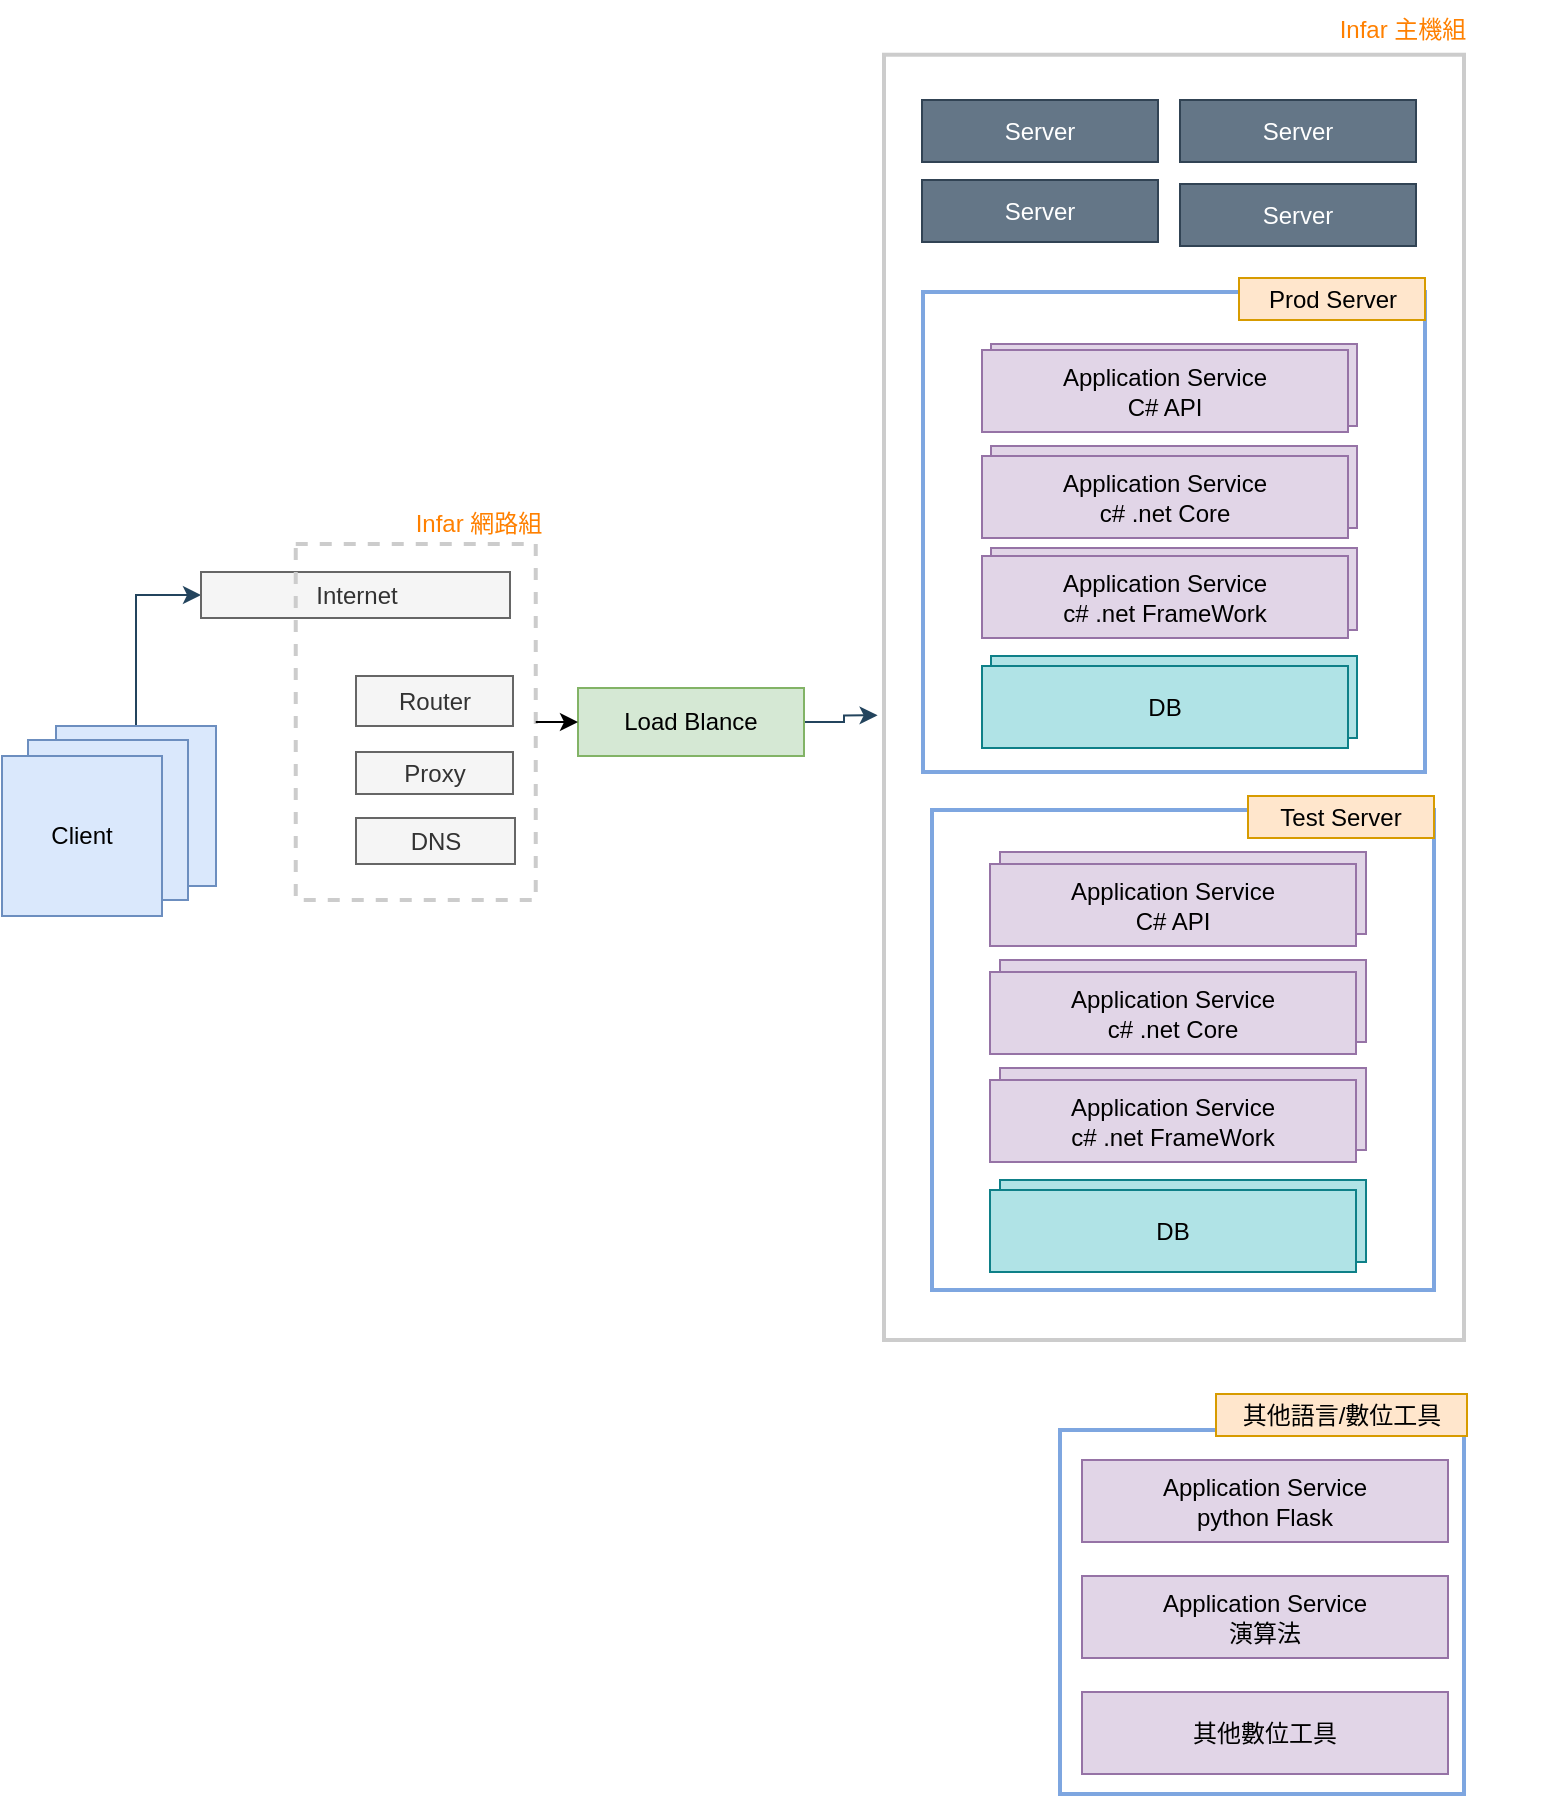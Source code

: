 <mxfile version="21.6.8" type="github">
  <diagram name="第 1 页" id="GXn9zXcnHCblyaYgwVXM">
    <mxGraphModel dx="965" dy="1159" grid="0" gridSize="10" guides="1" tooltips="1" connect="1" arrows="1" fold="1" page="0" pageScale="1" pageWidth="827" pageHeight="1169" background="none" math="0" shadow="0">
      <root>
        <mxCell id="0" />
        <mxCell id="1" parent="0" />
        <mxCell id="yXJxHn4UmGmvwY6EDVEq-56" value="" style="group;fontStyle=1" parent="1" vertex="1" connectable="0">
          <mxGeometry x="473" y="58" width="328.25" height="752" as="geometry" />
        </mxCell>
        <mxCell id="yXJxHn4UmGmvwY6EDVEq-54" value="" style="whiteSpace=wrap;html=1;fillColor=none;strokeWidth=2;strokeColor=#CCCCCC;" parent="yXJxHn4UmGmvwY6EDVEq-56" vertex="1">
          <mxGeometry y="27.36" width="290" height="642.64" as="geometry" />
        </mxCell>
        <mxCell id="yXJxHn4UmGmvwY6EDVEq-55" value="&lt;font color=&quot;#ff8000&quot;&gt;Infar 主機組&lt;/font&gt;" style="text;html=1;strokeColor=none;fillColor=none;align=center;verticalAlign=middle;whiteSpace=wrap;rounded=0;fontColor=#FFFFFF;" parent="yXJxHn4UmGmvwY6EDVEq-56" vertex="1">
          <mxGeometry x="189.5" width="138.75" height="30.404" as="geometry" />
        </mxCell>
        <mxCell id="yXJxHn4UmGmvwY6EDVEq-13" value="Server" style="whiteSpace=wrap;html=1;strokeColor=#314354;fillColor=#647687;fontColor=#ffffff;" parent="yXJxHn4UmGmvwY6EDVEq-56" vertex="1">
          <mxGeometry x="19" y="50" width="118" height="31" as="geometry" />
        </mxCell>
        <mxCell id="yXJxHn4UmGmvwY6EDVEq-82" value="Server" style="whiteSpace=wrap;html=1;strokeColor=#314354;fillColor=#647687;fontColor=#ffffff;" parent="yXJxHn4UmGmvwY6EDVEq-56" vertex="1">
          <mxGeometry x="148" y="50" width="118" height="31" as="geometry" />
        </mxCell>
        <mxCell id="yXJxHn4UmGmvwY6EDVEq-83" value="Server" style="whiteSpace=wrap;html=1;strokeColor=#314354;fillColor=#647687;fontColor=#ffffff;" parent="yXJxHn4UmGmvwY6EDVEq-56" vertex="1">
          <mxGeometry x="19" y="90" width="118" height="31" as="geometry" />
        </mxCell>
        <mxCell id="yXJxHn4UmGmvwY6EDVEq-84" value="Server" style="whiteSpace=wrap;html=1;strokeColor=#314354;fillColor=#647687;fontColor=#ffffff;" parent="yXJxHn4UmGmvwY6EDVEq-56" vertex="1">
          <mxGeometry x="148" y="92" width="118" height="31" as="geometry" />
        </mxCell>
        <mxCell id="yXJxHn4UmGmvwY6EDVEq-87" value="" style="group" parent="yXJxHn4UmGmvwY6EDVEq-56" vertex="1" connectable="0">
          <mxGeometry x="24" y="398" width="251" height="247" as="geometry" />
        </mxCell>
        <mxCell id="yXJxHn4UmGmvwY6EDVEq-49" value="" style="whiteSpace=wrap;html=1;fillColor=none;strokeWidth=2;strokeColor=#7EA6E0;" parent="yXJxHn4UmGmvwY6EDVEq-87" vertex="1">
          <mxGeometry y="7" width="251" height="240" as="geometry" />
        </mxCell>
        <mxCell id="yXJxHn4UmGmvwY6EDVEq-50" value="Test Server" style="whiteSpace=wrap;html=1;strokeColor=#d79b00;fillColor=#ffe6cc;" parent="yXJxHn4UmGmvwY6EDVEq-87" vertex="1">
          <mxGeometry x="158" width="93" height="21" as="geometry" />
        </mxCell>
        <mxCell id="yXJxHn4UmGmvwY6EDVEq-51" value="Application Service&lt;br&gt;c# .net Core" style="whiteSpace=wrap;html=1;strokeColor=#9673a6;fillColor=#e1d5e7;" parent="yXJxHn4UmGmvwY6EDVEq-87" vertex="1">
          <mxGeometry x="34" y="82" width="183" height="41" as="geometry" />
        </mxCell>
        <mxCell id="yXJxHn4UmGmvwY6EDVEq-52" value="Application Service&lt;br&gt;C# API" style="whiteSpace=wrap;html=1;strokeColor=#9673a6;fillColor=#e1d5e7;" parent="yXJxHn4UmGmvwY6EDVEq-87" vertex="1">
          <mxGeometry x="34" y="28" width="183" height="41" as="geometry" />
        </mxCell>
        <mxCell id="yXJxHn4UmGmvwY6EDVEq-53" value="Application Service&lt;br&gt;c# .net FrameWork" style="whiteSpace=wrap;html=1;strokeColor=#9673a6;fillColor=#e1d5e7;" parent="yXJxHn4UmGmvwY6EDVEq-87" vertex="1">
          <mxGeometry x="34" y="136" width="183" height="41" as="geometry" />
        </mxCell>
        <mxCell id="yXJxHn4UmGmvwY6EDVEq-58" value="DB" style="whiteSpace=wrap;html=1;strokeColor=#0e8088;fillColor=#b0e3e6;" parent="yXJxHn4UmGmvwY6EDVEq-87" vertex="1">
          <mxGeometry x="34" y="192" width="183" height="41" as="geometry" />
        </mxCell>
        <mxCell id="-iybKVtLJxFoyAWv4gZS-20" value="Application Service&lt;br&gt;C# API" style="whiteSpace=wrap;html=1;strokeColor=#9673a6;fillColor=#e1d5e7;" parent="yXJxHn4UmGmvwY6EDVEq-87" vertex="1">
          <mxGeometry x="29" y="34" width="183" height="41" as="geometry" />
        </mxCell>
        <mxCell id="-iybKVtLJxFoyAWv4gZS-21" value="Application Service&lt;br&gt;c# .net Core" style="whiteSpace=wrap;html=1;strokeColor=#9673a6;fillColor=#e1d5e7;" parent="yXJxHn4UmGmvwY6EDVEq-87" vertex="1">
          <mxGeometry x="29" y="88" width="183" height="41" as="geometry" />
        </mxCell>
        <mxCell id="-iybKVtLJxFoyAWv4gZS-22" value="Application Service&lt;br&gt;c# .net FrameWork" style="whiteSpace=wrap;html=1;strokeColor=#9673a6;fillColor=#e1d5e7;" parent="yXJxHn4UmGmvwY6EDVEq-87" vertex="1">
          <mxGeometry x="29" y="142" width="183" height="41" as="geometry" />
        </mxCell>
        <mxCell id="-iybKVtLJxFoyAWv4gZS-23" value="DB" style="whiteSpace=wrap;html=1;strokeColor=#0e8088;fillColor=#b0e3e6;" parent="yXJxHn4UmGmvwY6EDVEq-87" vertex="1">
          <mxGeometry x="29" y="197" width="183" height="41" as="geometry" />
        </mxCell>
        <mxCell id="yXJxHn4UmGmvwY6EDVEq-43" style="edgeStyle=orthogonalEdgeStyle;rounded=0;orthogonalLoop=1;jettySize=auto;html=1;exitX=0.5;exitY=0;exitDx=0;exitDy=0;entryX=0;entryY=0.5;entryDx=0;entryDy=0;strokeColor=#23445D;" parent="1" source="yXJxHn4UmGmvwY6EDVEq-1" target="yXJxHn4UmGmvwY6EDVEq-2" edge="1">
          <mxGeometry relative="1" as="geometry" />
        </mxCell>
        <mxCell id="yXJxHn4UmGmvwY6EDVEq-1" value="Client" style="whiteSpace=wrap;html=1;aspect=fixed;labelBackgroundColor=none;fillColor=#dae8fc;strokeColor=#6c8ebf;" parent="1" vertex="1">
          <mxGeometry x="59" y="421" width="80" height="80" as="geometry" />
        </mxCell>
        <mxCell id="yXJxHn4UmGmvwY6EDVEq-2" value="Internet" style="whiteSpace=wrap;html=1;fillColor=#f5f5f5;strokeColor=#666666;labelBackgroundColor=none;fontColor=#333333;" parent="1" vertex="1">
          <mxGeometry x="131.5" y="344" width="154.5" height="23" as="geometry" />
        </mxCell>
        <mxCell id="yXJxHn4UmGmvwY6EDVEq-4" value="Router" style="whiteSpace=wrap;html=1;labelBackgroundColor=none;fillColor=#f5f5f5;strokeColor=#666666;fontColor=#333333;" parent="1" vertex="1">
          <mxGeometry x="209" y="396" width="78.5" height="25" as="geometry" />
        </mxCell>
        <mxCell id="yXJxHn4UmGmvwY6EDVEq-5" value="Proxy" style="whiteSpace=wrap;html=1;labelBackgroundColor=none;fillColor=#f5f5f5;strokeColor=#666666;fontColor=#333333;" parent="1" vertex="1">
          <mxGeometry x="209" y="434" width="78.5" height="21" as="geometry" />
        </mxCell>
        <mxCell id="yXJxHn4UmGmvwY6EDVEq-7" value="DNS" style="whiteSpace=wrap;html=1;labelBackgroundColor=none;fillColor=#f5f5f5;strokeColor=#666666;fontColor=#333333;" parent="1" vertex="1">
          <mxGeometry x="209" y="467" width="79.5" height="23" as="geometry" />
        </mxCell>
        <mxCell id="yXJxHn4UmGmvwY6EDVEq-91" style="edgeStyle=orthogonalEdgeStyle;rounded=0;orthogonalLoop=1;jettySize=auto;html=1;entryX=-0.011;entryY=0.514;entryDx=0;entryDy=0;entryPerimeter=0;strokeColor=#23445D;" parent="1" source="yXJxHn4UmGmvwY6EDVEq-12" target="yXJxHn4UmGmvwY6EDVEq-54" edge="1">
          <mxGeometry relative="1" as="geometry" />
        </mxCell>
        <mxCell id="yXJxHn4UmGmvwY6EDVEq-12" value="Load Blance" style="whiteSpace=wrap;html=1;strokeColor=#82b366;fillColor=#d5e8d4;" parent="1" vertex="1">
          <mxGeometry x="320" y="402" width="113" height="34" as="geometry" />
        </mxCell>
        <mxCell id="yXJxHn4UmGmvwY6EDVEq-35" value="Client" style="whiteSpace=wrap;html=1;aspect=fixed;labelBackgroundColor=none;fillColor=#dae8fc;strokeColor=#6c8ebf;" parent="1" vertex="1">
          <mxGeometry x="45" y="428" width="80" height="80" as="geometry" />
        </mxCell>
        <mxCell id="yXJxHn4UmGmvwY6EDVEq-36" value="Client" style="whiteSpace=wrap;html=1;aspect=fixed;labelBackgroundColor=none;fillColor=#dae8fc;strokeColor=#6c8ebf;" parent="1" vertex="1">
          <mxGeometry x="32" y="436" width="80" height="80" as="geometry" />
        </mxCell>
        <mxCell id="yXJxHn4UmGmvwY6EDVEq-41" value="" style="group" parent="1" vertex="1" connectable="0">
          <mxGeometry x="178.87" y="305" width="138.75" height="236" as="geometry" />
        </mxCell>
        <mxCell id="yXJxHn4UmGmvwY6EDVEq-38" value="" style="rounded=1;whiteSpace=wrap;html=1;fillColor=none;dashed=1;strokeWidth=2;strokeColor=#CCCCCC;arcSize=0;" parent="yXJxHn4UmGmvwY6EDVEq-41" vertex="1">
          <mxGeometry y="25" width="120" height="178" as="geometry" />
        </mxCell>
        <mxCell id="yXJxHn4UmGmvwY6EDVEq-40" value="&lt;font color=&quot;#ff8000&quot;&gt;Infar 網路組&lt;/font&gt;" style="text;html=1;strokeColor=none;fillColor=none;align=center;verticalAlign=middle;whiteSpace=wrap;rounded=0;fontColor=#FFFFFF;" parent="yXJxHn4UmGmvwY6EDVEq-41" vertex="1">
          <mxGeometry x="22.13" width="138.75" height="30" as="geometry" />
        </mxCell>
        <mxCell id="yXJxHn4UmGmvwY6EDVEq-73" value="" style="group" parent="1" vertex="1" connectable="0">
          <mxGeometry x="561" y="755" width="203.5" height="200" as="geometry" />
        </mxCell>
        <mxCell id="yXJxHn4UmGmvwY6EDVEq-71" value="" style="whiteSpace=wrap;html=1;fillColor=none;strokeWidth=2;strokeColor=#7EA6E0;" parent="yXJxHn4UmGmvwY6EDVEq-73" vertex="1">
          <mxGeometry y="18" width="202" height="182" as="geometry" />
        </mxCell>
        <mxCell id="yXJxHn4UmGmvwY6EDVEq-23" value="Application Service&lt;br&gt;python Flask" style="whiteSpace=wrap;html=1;strokeColor=#9673a6;fillColor=#e1d5e7;" parent="yXJxHn4UmGmvwY6EDVEq-73" vertex="1">
          <mxGeometry x="11" y="33" width="183" height="41" as="geometry" />
        </mxCell>
        <mxCell id="yXJxHn4UmGmvwY6EDVEq-70" value="Application Service&lt;br&gt;演算法" style="whiteSpace=wrap;html=1;strokeColor=#9673a6;fillColor=#e1d5e7;" parent="yXJxHn4UmGmvwY6EDVEq-73" vertex="1">
          <mxGeometry x="11" y="91" width="183" height="41" as="geometry" />
        </mxCell>
        <mxCell id="yXJxHn4UmGmvwY6EDVEq-72" value="其他語言/數位工具" style="whiteSpace=wrap;html=1;strokeColor=#d79b00;fillColor=#ffe6cc;" parent="yXJxHn4UmGmvwY6EDVEq-73" vertex="1">
          <mxGeometry x="78" width="125.5" height="21" as="geometry" />
        </mxCell>
        <mxCell id="yXJxHn4UmGmvwY6EDVEq-81" value="其他數位工具" style="whiteSpace=wrap;html=1;strokeColor=#9673a6;fillColor=#e1d5e7;" parent="yXJxHn4UmGmvwY6EDVEq-73" vertex="1">
          <mxGeometry x="11" y="149" width="183" height="41" as="geometry" />
        </mxCell>
        <mxCell id="yXJxHn4UmGmvwY6EDVEq-86" value="" style="group" parent="1" vertex="1" connectable="0">
          <mxGeometry x="492.5" y="197" width="251" height="247" as="geometry" />
        </mxCell>
        <mxCell id="yXJxHn4UmGmvwY6EDVEq-15" value="" style="whiteSpace=wrap;html=1;fillColor=none;strokeWidth=2;strokeColor=#7EA6E0;" parent="yXJxHn4UmGmvwY6EDVEq-86" vertex="1">
          <mxGeometry y="7" width="251" height="240" as="geometry" />
        </mxCell>
        <mxCell id="yXJxHn4UmGmvwY6EDVEq-20" value="Prod Server" style="whiteSpace=wrap;html=1;strokeColor=#d79b00;fillColor=#ffe6cc;" parent="yXJxHn4UmGmvwY6EDVEq-86" vertex="1">
          <mxGeometry x="158" width="93" height="21" as="geometry" />
        </mxCell>
        <mxCell id="yXJxHn4UmGmvwY6EDVEq-22" value="Application Service&lt;br&gt;c# .net Core" style="whiteSpace=wrap;html=1;strokeColor=#9673a6;fillColor=#e1d5e7;" parent="yXJxHn4UmGmvwY6EDVEq-86" vertex="1">
          <mxGeometry x="34" y="84" width="183" height="41" as="geometry" />
        </mxCell>
        <mxCell id="yXJxHn4UmGmvwY6EDVEq-28" value="Application Service&lt;br&gt;C# API" style="whiteSpace=wrap;html=1;strokeColor=#9673a6;fillColor=#e1d5e7;" parent="yXJxHn4UmGmvwY6EDVEq-86" vertex="1">
          <mxGeometry x="34" y="33" width="183" height="41" as="geometry" />
        </mxCell>
        <mxCell id="yXJxHn4UmGmvwY6EDVEq-48" value="Application Service&lt;br&gt;c# .net FrameWork" style="whiteSpace=wrap;html=1;strokeColor=#9673a6;fillColor=#e1d5e7;" parent="yXJxHn4UmGmvwY6EDVEq-86" vertex="1">
          <mxGeometry x="34" y="135" width="183" height="41" as="geometry" />
        </mxCell>
        <mxCell id="yXJxHn4UmGmvwY6EDVEq-57" value="DB" style="whiteSpace=wrap;html=1;strokeColor=#0e8088;fillColor=#b0e3e6;" parent="yXJxHn4UmGmvwY6EDVEq-86" vertex="1">
          <mxGeometry x="34" y="189" width="183" height="41" as="geometry" />
        </mxCell>
        <mxCell id="-iybKVtLJxFoyAWv4gZS-2" value="Application Service&lt;br&gt;C# API" style="whiteSpace=wrap;html=1;strokeColor=#9673a6;fillColor=#e1d5e7;" parent="yXJxHn4UmGmvwY6EDVEq-86" vertex="1">
          <mxGeometry x="29.5" y="36" width="183" height="41" as="geometry" />
        </mxCell>
        <mxCell id="-iybKVtLJxFoyAWv4gZS-3" value="Application Service&lt;br&gt;c# .net Core" style="whiteSpace=wrap;html=1;strokeColor=#9673a6;fillColor=#e1d5e7;" parent="yXJxHn4UmGmvwY6EDVEq-86" vertex="1">
          <mxGeometry x="29.5" y="89" width="183" height="41" as="geometry" />
        </mxCell>
        <mxCell id="-iybKVtLJxFoyAWv4gZS-4" value="Application Service&lt;br&gt;c# .net FrameWork" style="whiteSpace=wrap;html=1;strokeColor=#9673a6;fillColor=#e1d5e7;" parent="yXJxHn4UmGmvwY6EDVEq-86" vertex="1">
          <mxGeometry x="29.5" y="139" width="183" height="41" as="geometry" />
        </mxCell>
        <mxCell id="-iybKVtLJxFoyAWv4gZS-5" value="DB" style="whiteSpace=wrap;html=1;strokeColor=#0e8088;fillColor=#b0e3e6;" parent="yXJxHn4UmGmvwY6EDVEq-86" vertex="1">
          <mxGeometry x="29.5" y="194" width="183" height="41" as="geometry" />
        </mxCell>
        <mxCell id="6T5ucesPbbSZZnDR9Jcp-1" style="edgeStyle=orthogonalEdgeStyle;rounded=0;orthogonalLoop=1;jettySize=auto;html=1;" edge="1" parent="1" source="yXJxHn4UmGmvwY6EDVEq-38" target="yXJxHn4UmGmvwY6EDVEq-12">
          <mxGeometry relative="1" as="geometry" />
        </mxCell>
      </root>
    </mxGraphModel>
  </diagram>
</mxfile>
